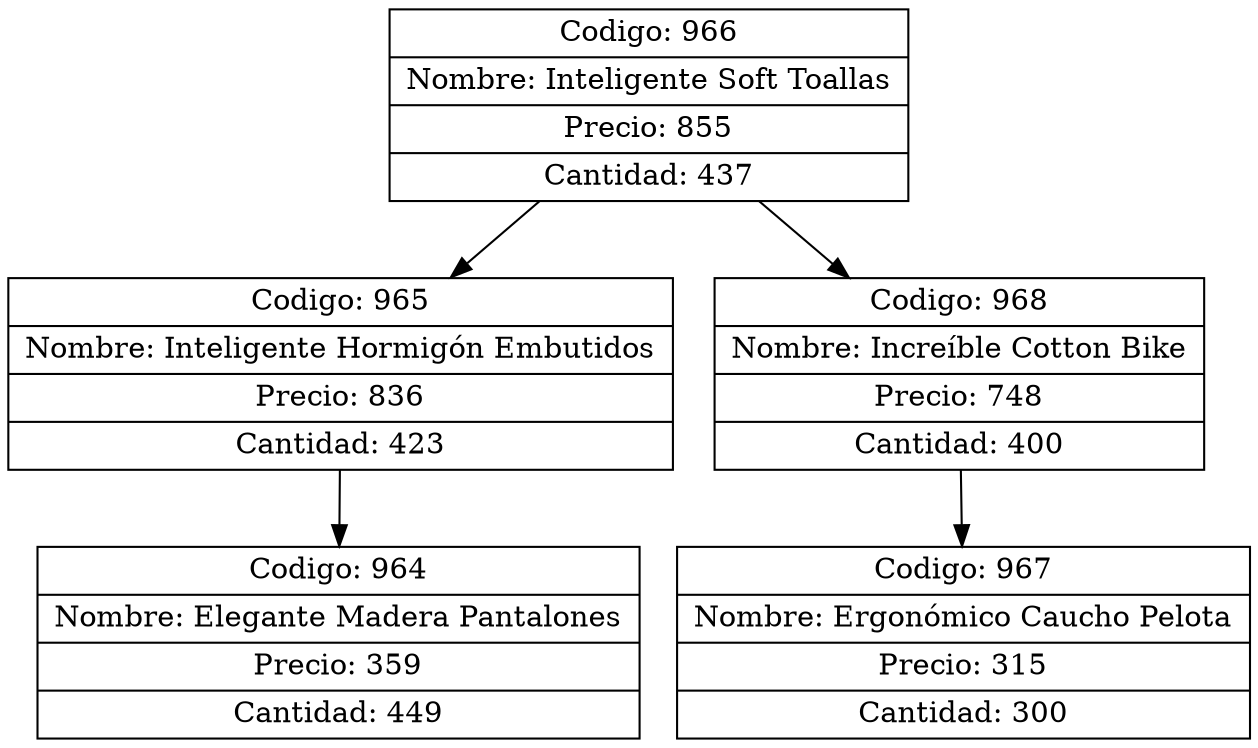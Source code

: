 digraph G{
node[shape="box" shape="record"]
nodo966[label="{ Codigo: 966 | Nombre: Inteligente Soft Toallas | Precio: 855 | Cantidad: 437}"];
nodo965[label="{ Codigo: 965 | Nombre: Inteligente Hormigón Embutidos | Precio: 836 | Cantidad: 423}"];
nodo964[label="{ Codigo: 964 | Nombre: Elegante Madera Pantalones | Precio: 359 | Cantidad: 449}"];
nodo965->nodo964;
nodo966->nodo965;
nodo968[label="{ Codigo: 968 | Nombre: Increíble Cotton Bike | Precio: 748 | Cantidad: 400}"];
nodo967[label="{ Codigo: 967 | Nombre: Ergonómico Caucho Pelota | Precio: 315 | Cantidad: 300}"];
nodo968->nodo967;
nodo966->nodo968;
}
